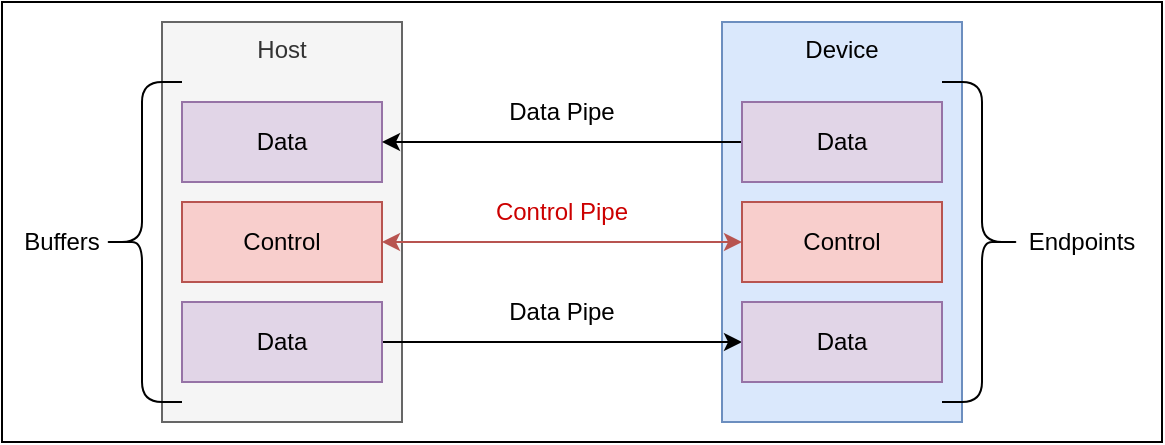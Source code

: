 <mxfile version="27.0.6">
  <diagram name="Page-1" id="WUJZj51ZOa8ci-GQ-MSA">
    <mxGraphModel dx="1324" dy="485" grid="1" gridSize="10" guides="1" tooltips="1" connect="1" arrows="1" fold="1" page="1" pageScale="1" pageWidth="850" pageHeight="1100" math="0" shadow="0">
      <root>
        <mxCell id="0" />
        <mxCell id="1" parent="0" />
        <mxCell id="--zOz3OJx12jkbtxYkDL-29" value="" style="rounded=0;whiteSpace=wrap;html=1;" vertex="1" parent="1">
          <mxGeometry y="270" width="580" height="220" as="geometry" />
        </mxCell>
        <mxCell id="--zOz3OJx12jkbtxYkDL-1" value="Host" style="rounded=0;whiteSpace=wrap;html=1;fillColor=#f5f5f5;fontColor=#333333;strokeColor=#666666;verticalAlign=top;" vertex="1" parent="1">
          <mxGeometry x="80" y="280" width="120" height="200" as="geometry" />
        </mxCell>
        <mxCell id="--zOz3OJx12jkbtxYkDL-2" value="Device" style="rounded=0;whiteSpace=wrap;html=1;verticalAlign=top;fillColor=#dae8fc;strokeColor=#6c8ebf;" vertex="1" parent="1">
          <mxGeometry x="360" y="280" width="120" height="200" as="geometry" />
        </mxCell>
        <mxCell id="--zOz3OJx12jkbtxYkDL-12" value="Data" style="rounded=0;whiteSpace=wrap;html=1;fillColor=#e1d5e7;strokeColor=#9673a6;" vertex="1" parent="1">
          <mxGeometry x="90" y="320" width="100" height="40" as="geometry" />
        </mxCell>
        <mxCell id="--zOz3OJx12jkbtxYkDL-13" value="Control" style="rounded=0;whiteSpace=wrap;html=1;fillColor=#f8cecc;strokeColor=#b85450;" vertex="1" parent="1">
          <mxGeometry x="90" y="370" width="100" height="40" as="geometry" />
        </mxCell>
        <mxCell id="--zOz3OJx12jkbtxYkDL-24" style="edgeStyle=orthogonalEdgeStyle;rounded=0;orthogonalLoop=1;jettySize=auto;html=1;entryX=0;entryY=0.5;entryDx=0;entryDy=0;" edge="1" parent="1" source="--zOz3OJx12jkbtxYkDL-15" target="--zOz3OJx12jkbtxYkDL-18">
          <mxGeometry relative="1" as="geometry" />
        </mxCell>
        <mxCell id="--zOz3OJx12jkbtxYkDL-15" value="Data" style="rounded=0;whiteSpace=wrap;html=1;fillColor=#e1d5e7;strokeColor=#9673a6;" vertex="1" parent="1">
          <mxGeometry x="90" y="420" width="100" height="40" as="geometry" />
        </mxCell>
        <mxCell id="--zOz3OJx12jkbtxYkDL-23" style="edgeStyle=orthogonalEdgeStyle;rounded=0;orthogonalLoop=1;jettySize=auto;html=1;entryX=1;entryY=0.5;entryDx=0;entryDy=0;" edge="1" parent="1" source="--zOz3OJx12jkbtxYkDL-16" target="--zOz3OJx12jkbtxYkDL-12">
          <mxGeometry relative="1" as="geometry" />
        </mxCell>
        <mxCell id="--zOz3OJx12jkbtxYkDL-16" value="Data" style="rounded=0;whiteSpace=wrap;html=1;fillColor=#e1d5e7;strokeColor=#9673a6;" vertex="1" parent="1">
          <mxGeometry x="370" y="320" width="100" height="40" as="geometry" />
        </mxCell>
        <mxCell id="--zOz3OJx12jkbtxYkDL-25" style="edgeStyle=orthogonalEdgeStyle;rounded=0;orthogonalLoop=1;jettySize=auto;html=1;entryX=1;entryY=0.5;entryDx=0;entryDy=0;startArrow=classic;startFill=1;fillColor=#f8cecc;strokeColor=#b85450;" edge="1" parent="1" source="--zOz3OJx12jkbtxYkDL-17" target="--zOz3OJx12jkbtxYkDL-13">
          <mxGeometry relative="1" as="geometry" />
        </mxCell>
        <mxCell id="--zOz3OJx12jkbtxYkDL-17" value="Control" style="rounded=0;whiteSpace=wrap;html=1;fillColor=#f8cecc;strokeColor=#b85450;" vertex="1" parent="1">
          <mxGeometry x="370" y="370" width="100" height="40" as="geometry" />
        </mxCell>
        <mxCell id="--zOz3OJx12jkbtxYkDL-18" value="Data" style="rounded=0;whiteSpace=wrap;html=1;fillColor=#e1d5e7;strokeColor=#9673a6;" vertex="1" parent="1">
          <mxGeometry x="370" y="420" width="100" height="40" as="geometry" />
        </mxCell>
        <mxCell id="--zOz3OJx12jkbtxYkDL-19" value="" style="shape=curlyBracket;whiteSpace=wrap;html=1;rounded=1;labelPosition=left;verticalLabelPosition=middle;align=right;verticalAlign=middle;" vertex="1" parent="1">
          <mxGeometry x="50" y="310" width="40" height="160" as="geometry" />
        </mxCell>
        <mxCell id="--zOz3OJx12jkbtxYkDL-20" value="" style="shape=curlyBracket;whiteSpace=wrap;html=1;rounded=1;flipH=1;labelPosition=right;verticalLabelPosition=middle;align=left;verticalAlign=middle;" vertex="1" parent="1">
          <mxGeometry x="470" y="310" width="40" height="160" as="geometry" />
        </mxCell>
        <mxCell id="--zOz3OJx12jkbtxYkDL-21" value="Endpoints" style="text;html=1;align=center;verticalAlign=middle;whiteSpace=wrap;rounded=0;" vertex="1" parent="1">
          <mxGeometry x="510" y="375" width="60" height="30" as="geometry" />
        </mxCell>
        <mxCell id="--zOz3OJx12jkbtxYkDL-22" value="Buffers" style="text;html=1;align=center;verticalAlign=middle;whiteSpace=wrap;rounded=0;" vertex="1" parent="1">
          <mxGeometry y="375" width="60" height="30" as="geometry" />
        </mxCell>
        <mxCell id="--zOz3OJx12jkbtxYkDL-26" value="&lt;font style=&quot;color: rgb(204, 0, 0);&quot;&gt;Control Pipe&lt;/font&gt;" style="text;html=1;align=center;verticalAlign=middle;whiteSpace=wrap;rounded=0;" vertex="1" parent="1">
          <mxGeometry x="240" y="360" width="80" height="30" as="geometry" />
        </mxCell>
        <mxCell id="--zOz3OJx12jkbtxYkDL-27" value="Data Pipe" style="text;html=1;align=center;verticalAlign=middle;whiteSpace=wrap;rounded=0;" vertex="1" parent="1">
          <mxGeometry x="240" y="410" width="80" height="30" as="geometry" />
        </mxCell>
        <mxCell id="--zOz3OJx12jkbtxYkDL-28" value="Data Pipe" style="text;html=1;align=center;verticalAlign=middle;whiteSpace=wrap;rounded=0;" vertex="1" parent="1">
          <mxGeometry x="240" y="310" width="80" height="30" as="geometry" />
        </mxCell>
      </root>
    </mxGraphModel>
  </diagram>
</mxfile>
